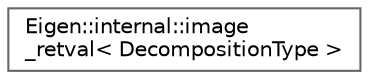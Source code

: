 digraph "类继承关系图"
{
 // LATEX_PDF_SIZE
  bgcolor="transparent";
  edge [fontname=Helvetica,fontsize=10,labelfontname=Helvetica,labelfontsize=10];
  node [fontname=Helvetica,fontsize=10,shape=box,height=0.2,width=0.4];
  rankdir="LR";
  Node0 [id="Node000000",label="Eigen::internal::image\l_retval\< DecompositionType \>",height=0.2,width=0.4,color="grey40", fillcolor="white", style="filled",URL="$struct_eigen_1_1internal_1_1image__retval.html",tooltip=" "];
}
